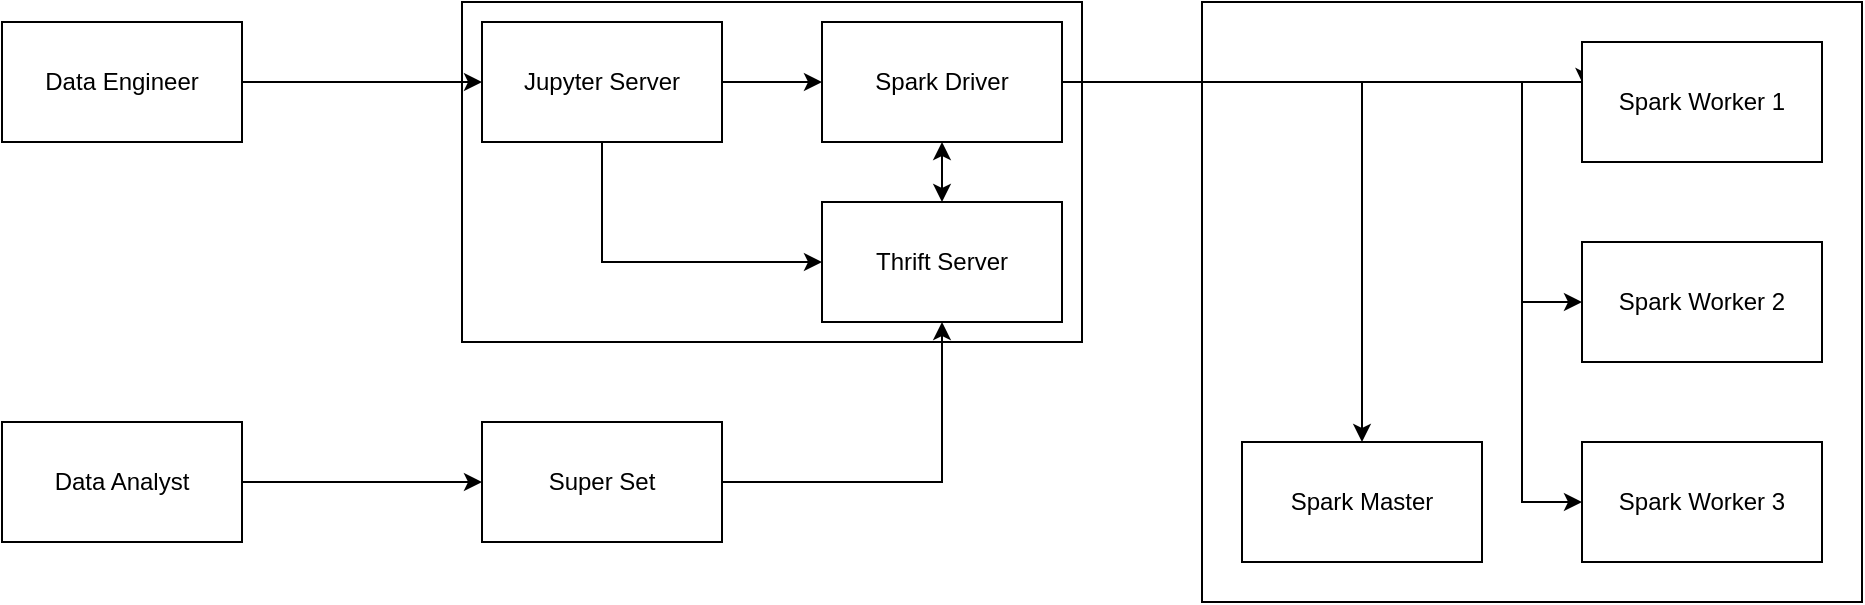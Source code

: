<mxfile version="22.1.18" type="device">
  <diagram name="Seite-1" id="tL0DDLGdbVWQin7-5K3Q">
    <mxGraphModel dx="1570" dy="1021" grid="1" gridSize="10" guides="1" tooltips="1" connect="1" arrows="1" fold="1" page="1" pageScale="1" pageWidth="1654" pageHeight="2336" math="0" shadow="0">
      <root>
        <mxCell id="0" />
        <mxCell id="1" parent="0" />
        <mxCell id="0w6LrTufolvJsN6nTCpH-19" value="" style="rounded=0;whiteSpace=wrap;html=1;" parent="1" vertex="1">
          <mxGeometry x="720" y="270" width="330" height="300" as="geometry" />
        </mxCell>
        <mxCell id="0w6LrTufolvJsN6nTCpH-6" value="" style="rounded=0;whiteSpace=wrap;html=1;" parent="1" vertex="1">
          <mxGeometry x="350" y="270" width="310" height="170" as="geometry" />
        </mxCell>
        <mxCell id="0w6LrTufolvJsN6nTCpH-16" style="edgeStyle=orthogonalEdgeStyle;rounded=0;orthogonalLoop=1;jettySize=auto;html=1;entryX=0;entryY=0.5;entryDx=0;entryDy=0;" parent="1" source="0w6LrTufolvJsN6nTCpH-2" target="0w6LrTufolvJsN6nTCpH-4" edge="1">
          <mxGeometry relative="1" as="geometry" />
        </mxCell>
        <mxCell id="0w6LrTufolvJsN6nTCpH-2" value="Data Analyst" style="rounded=0;whiteSpace=wrap;html=1;" parent="1" vertex="1">
          <mxGeometry x="120" y="480" width="120" height="60" as="geometry" />
        </mxCell>
        <mxCell id="0w6LrTufolvJsN6nTCpH-15" style="edgeStyle=orthogonalEdgeStyle;rounded=0;orthogonalLoop=1;jettySize=auto;html=1;" parent="1" source="0w6LrTufolvJsN6nTCpH-3" target="0w6LrTufolvJsN6nTCpH-5" edge="1">
          <mxGeometry relative="1" as="geometry" />
        </mxCell>
        <mxCell id="0w6LrTufolvJsN6nTCpH-3" value="Data Engineer" style="rounded=0;whiteSpace=wrap;html=1;" parent="1" vertex="1">
          <mxGeometry x="120" y="280" width="120" height="60" as="geometry" />
        </mxCell>
        <mxCell id="0w6LrTufolvJsN6nTCpH-17" style="edgeStyle=orthogonalEdgeStyle;rounded=0;orthogonalLoop=1;jettySize=auto;html=1;entryX=0.5;entryY=1;entryDx=0;entryDy=0;" parent="1" source="0w6LrTufolvJsN6nTCpH-4" target="0w6LrTufolvJsN6nTCpH-11" edge="1">
          <mxGeometry relative="1" as="geometry" />
        </mxCell>
        <mxCell id="0w6LrTufolvJsN6nTCpH-4" value="Super Set" style="rounded=0;whiteSpace=wrap;html=1;" parent="1" vertex="1">
          <mxGeometry x="360" y="480" width="120" height="60" as="geometry" />
        </mxCell>
        <mxCell id="0w6LrTufolvJsN6nTCpH-13" style="edgeStyle=orthogonalEdgeStyle;rounded=0;orthogonalLoop=1;jettySize=auto;html=1;exitX=1;exitY=0.5;exitDx=0;exitDy=0;entryX=0;entryY=0.5;entryDx=0;entryDy=0;" parent="1" source="0w6LrTufolvJsN6nTCpH-5" target="0w6LrTufolvJsN6nTCpH-7" edge="1">
          <mxGeometry relative="1" as="geometry" />
        </mxCell>
        <mxCell id="0w6LrTufolvJsN6nTCpH-14" style="edgeStyle=orthogonalEdgeStyle;rounded=0;orthogonalLoop=1;jettySize=auto;html=1;exitX=0.5;exitY=1;exitDx=0;exitDy=0;entryX=0;entryY=0.5;entryDx=0;entryDy=0;" parent="1" source="0w6LrTufolvJsN6nTCpH-5" target="0w6LrTufolvJsN6nTCpH-11" edge="1">
          <mxGeometry relative="1" as="geometry" />
        </mxCell>
        <mxCell id="0w6LrTufolvJsN6nTCpH-5" value="Jupyter Server" style="whiteSpace=wrap;html=1;" parent="1" vertex="1">
          <mxGeometry x="360" y="280" width="120" height="60" as="geometry" />
        </mxCell>
        <mxCell id="0w6LrTufolvJsN6nTCpH-24" style="edgeStyle=orthogonalEdgeStyle;rounded=0;orthogonalLoop=1;jettySize=auto;html=1;entryX=0.5;entryY=0;entryDx=0;entryDy=0;" parent="1" source="0w6LrTufolvJsN6nTCpH-7" target="0w6LrTufolvJsN6nTCpH-20" edge="1">
          <mxGeometry relative="1" as="geometry">
            <Array as="points">
              <mxPoint x="800" y="310" />
            </Array>
          </mxGeometry>
        </mxCell>
        <mxCell id="0w6LrTufolvJsN6nTCpH-26" style="edgeStyle=orthogonalEdgeStyle;rounded=0;orthogonalLoop=1;jettySize=auto;html=1;entryX=0;entryY=0.5;entryDx=0;entryDy=0;" parent="1" source="0w6LrTufolvJsN6nTCpH-7" target="0w6LrTufolvJsN6nTCpH-23" edge="1">
          <mxGeometry relative="1" as="geometry">
            <Array as="points">
              <mxPoint x="880" y="310" />
              <mxPoint x="880" y="420" />
            </Array>
          </mxGeometry>
        </mxCell>
        <mxCell id="0w6LrTufolvJsN6nTCpH-27" style="edgeStyle=orthogonalEdgeStyle;rounded=0;orthogonalLoop=1;jettySize=auto;html=1;entryX=0;entryY=0.5;entryDx=0;entryDy=0;" parent="1" source="0w6LrTufolvJsN6nTCpH-7" target="0w6LrTufolvJsN6nTCpH-22" edge="1">
          <mxGeometry relative="1" as="geometry">
            <Array as="points">
              <mxPoint x="880" y="310" />
              <mxPoint x="880" y="520" />
            </Array>
          </mxGeometry>
        </mxCell>
        <mxCell id="0w6LrTufolvJsN6nTCpH-28" style="edgeStyle=orthogonalEdgeStyle;rounded=0;orthogonalLoop=1;jettySize=auto;html=1;endArrow=classic;endFill=1;entryX=0.008;entryY=0.367;entryDx=0;entryDy=0;entryPerimeter=0;" parent="1" source="0w6LrTufolvJsN6nTCpH-7" target="0w6LrTufolvJsN6nTCpH-21" edge="1">
          <mxGeometry relative="1" as="geometry">
            <mxPoint x="910" y="305" as="targetPoint" />
            <Array as="points">
              <mxPoint x="911" y="310" />
            </Array>
          </mxGeometry>
        </mxCell>
        <mxCell id="0w6LrTufolvJsN6nTCpH-7" value="Spark Driver" style="rounded=0;whiteSpace=wrap;html=1;" parent="1" vertex="1">
          <mxGeometry x="530" y="280" width="120" height="60" as="geometry" />
        </mxCell>
        <mxCell id="0w6LrTufolvJsN6nTCpH-18" style="edgeStyle=orthogonalEdgeStyle;rounded=0;orthogonalLoop=1;jettySize=auto;html=1;exitX=0.5;exitY=0;exitDx=0;exitDy=0;startArrow=classic;startFill=1;" parent="1" source="0w6LrTufolvJsN6nTCpH-11" target="0w6LrTufolvJsN6nTCpH-7" edge="1">
          <mxGeometry relative="1" as="geometry" />
        </mxCell>
        <mxCell id="0w6LrTufolvJsN6nTCpH-11" value="Thrift Server" style="rounded=0;whiteSpace=wrap;html=1;" parent="1" vertex="1">
          <mxGeometry x="530" y="370" width="120" height="60" as="geometry" />
        </mxCell>
        <mxCell id="0w6LrTufolvJsN6nTCpH-20" value="Spark Master" style="rounded=0;whiteSpace=wrap;html=1;" parent="1" vertex="1">
          <mxGeometry x="740" y="490" width="120" height="60" as="geometry" />
        </mxCell>
        <mxCell id="0w6LrTufolvJsN6nTCpH-21" value="Spark Worker 1" style="rounded=0;whiteSpace=wrap;html=1;" parent="1" vertex="1">
          <mxGeometry x="910" y="290" width="120" height="60" as="geometry" />
        </mxCell>
        <mxCell id="0w6LrTufolvJsN6nTCpH-22" value="Spark Worker 3" style="rounded=0;whiteSpace=wrap;html=1;" parent="1" vertex="1">
          <mxGeometry x="910" y="490" width="120" height="60" as="geometry" />
        </mxCell>
        <mxCell id="0w6LrTufolvJsN6nTCpH-23" value="Spark Worker 2" style="rounded=0;whiteSpace=wrap;html=1;" parent="1" vertex="1">
          <mxGeometry x="910" y="390" width="120" height="60" as="geometry" />
        </mxCell>
      </root>
    </mxGraphModel>
  </diagram>
</mxfile>
